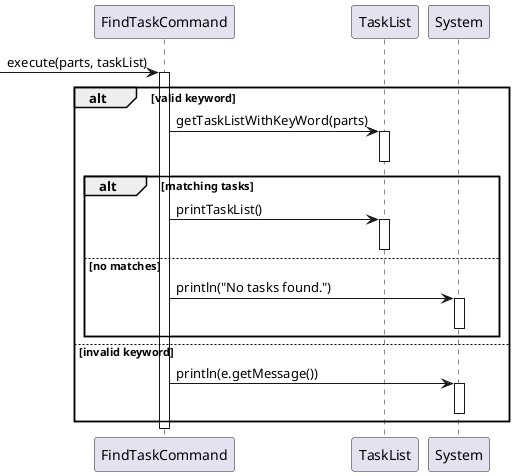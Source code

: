 @startuml
'https://plantuml.com/sequence-diagram

participant "FindTaskCommand" as FindCmd
participant "TaskList" as TaskList
participant "System" as Console

-> FindCmd : execute(parts, taskList)
activate FindCmd

alt valid keyword
    FindCmd -> TaskList : getTaskListWithKeyWord(parts)
    activate TaskList
    deactivate TaskList

    alt matching tasks
        FindCmd -> TaskList : printTaskList()
        activate TaskList
        deactivate TaskList
    else no matches
        FindCmd -> Console : println("No tasks found.")
        activate Console
        deactivate Console
    end
else invalid keyword
    FindCmd -> Console : println(e.getMessage())
    activate Console
    deactivate Console
end

deactivate FindCmd
@enduml